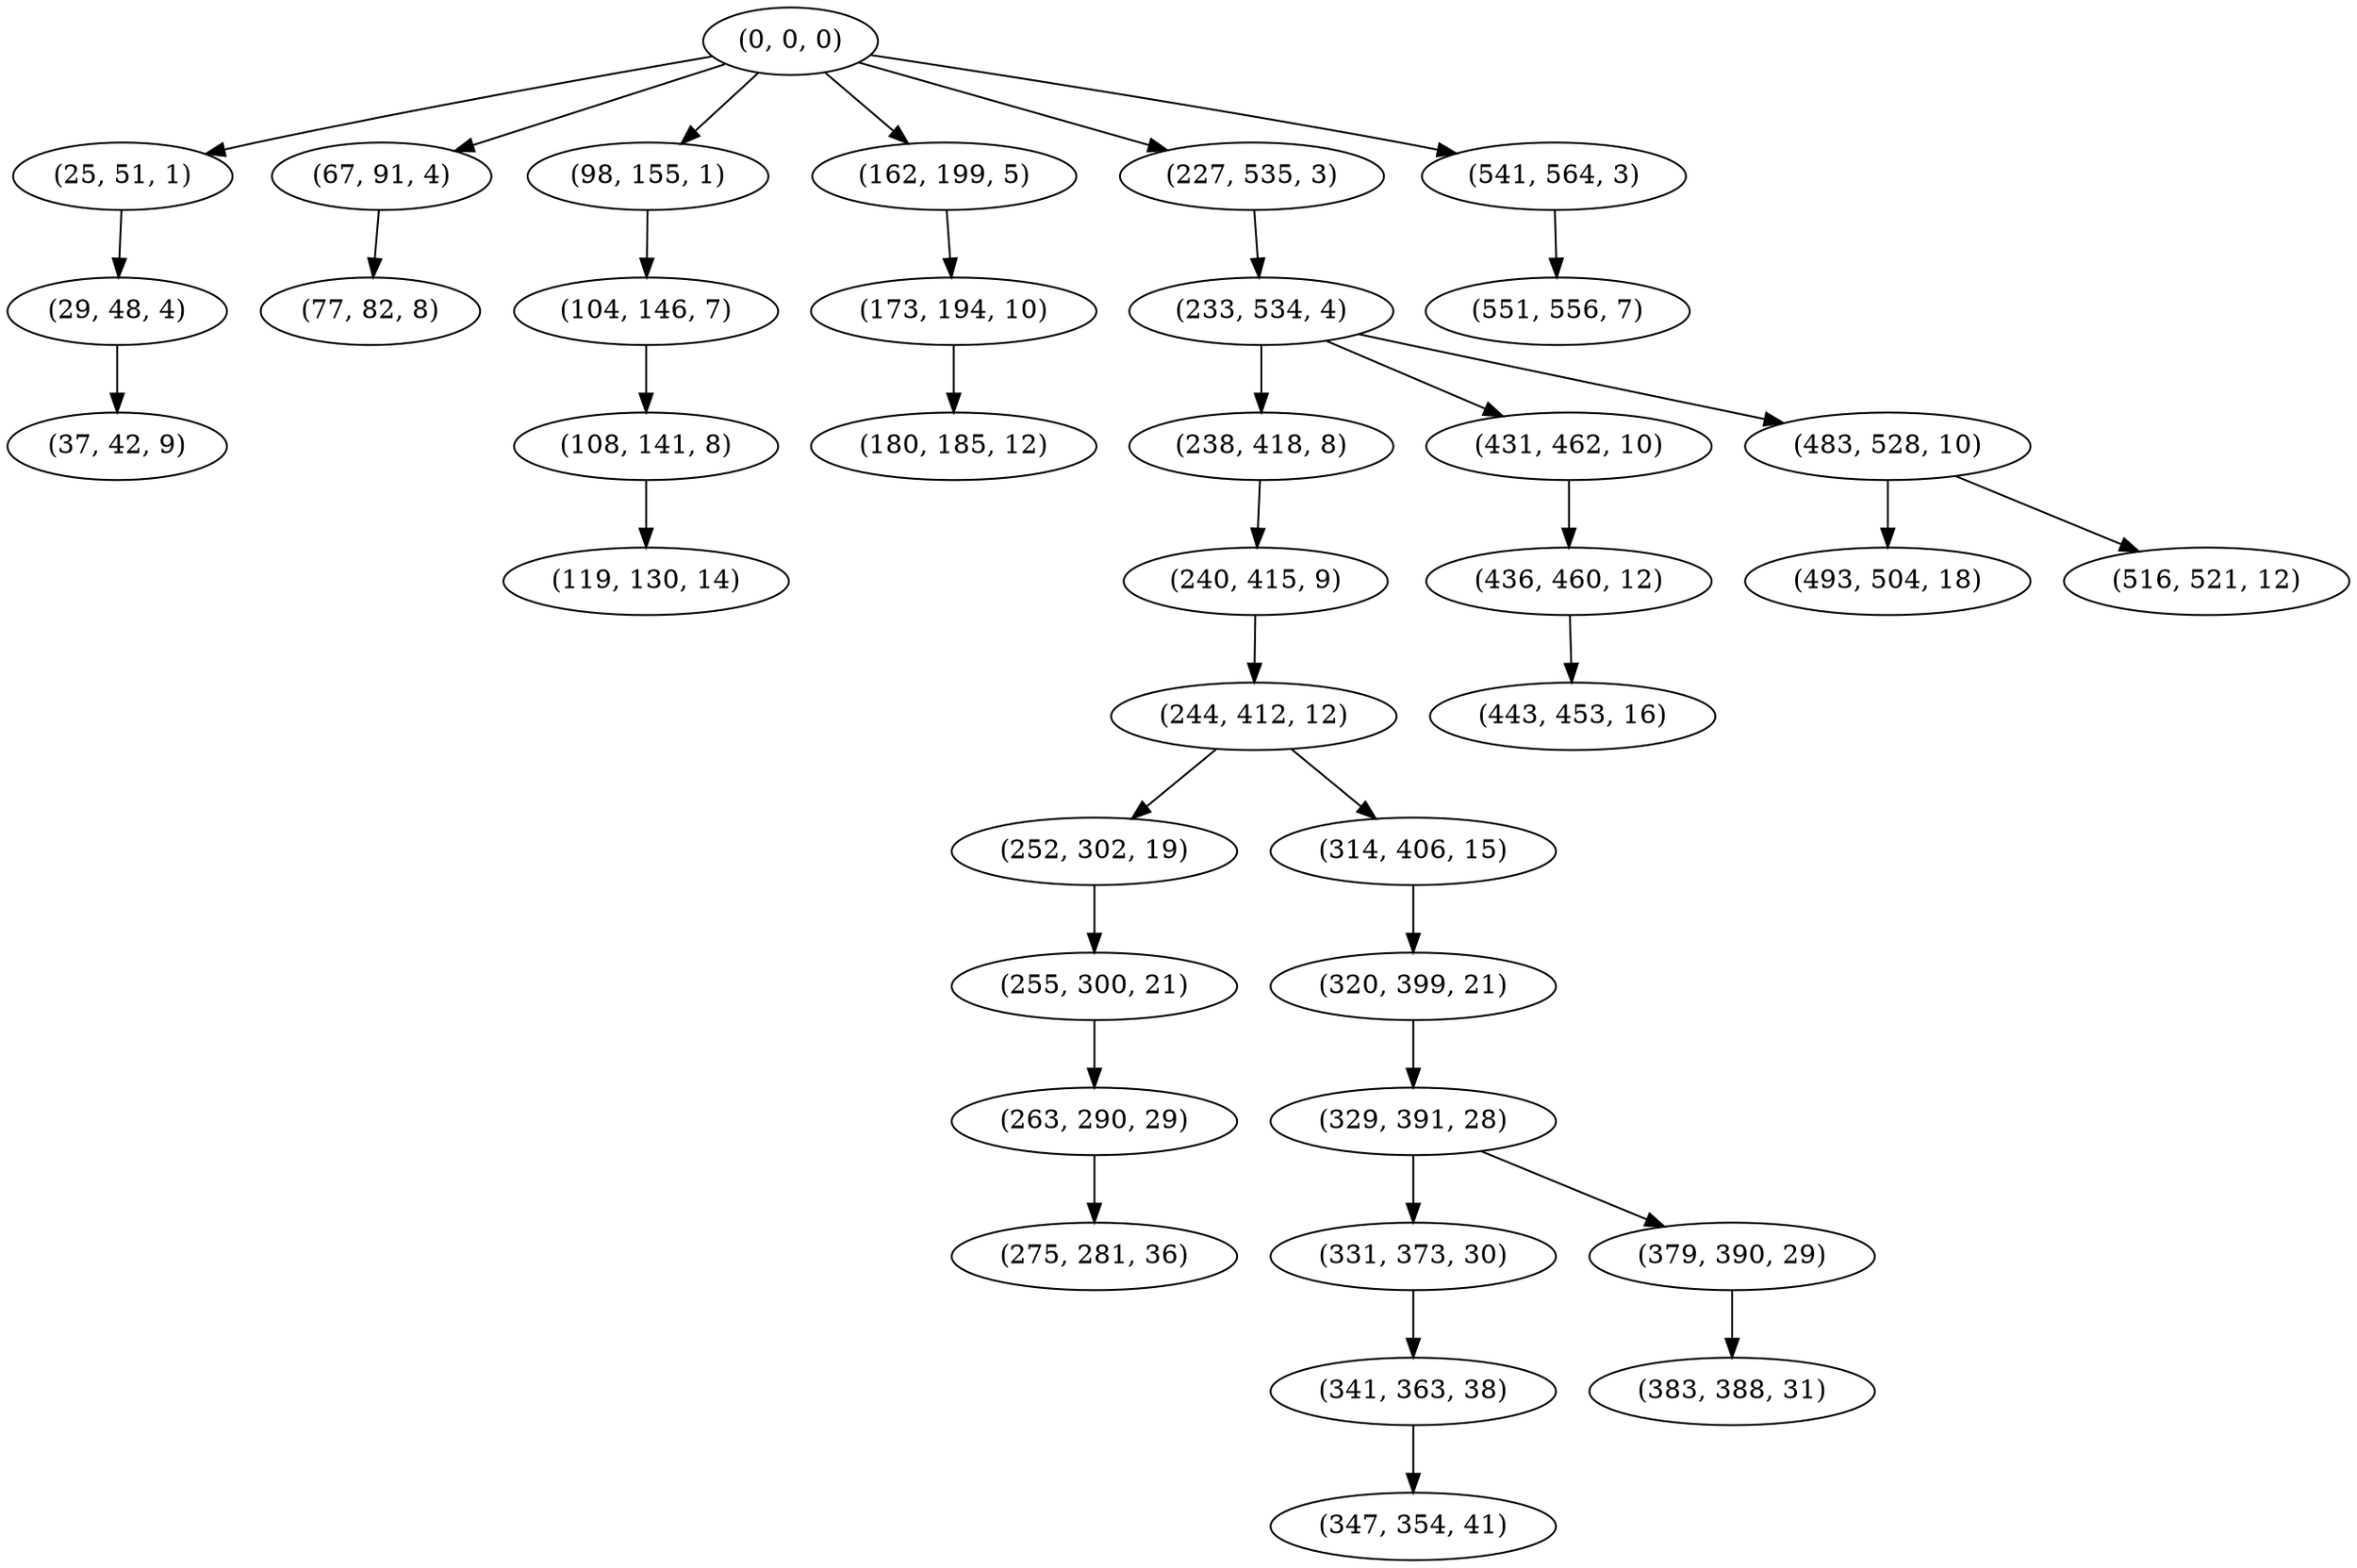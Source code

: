 digraph tree {
    "(0, 0, 0)";
    "(25, 51, 1)";
    "(29, 48, 4)";
    "(37, 42, 9)";
    "(67, 91, 4)";
    "(77, 82, 8)";
    "(98, 155, 1)";
    "(104, 146, 7)";
    "(108, 141, 8)";
    "(119, 130, 14)";
    "(162, 199, 5)";
    "(173, 194, 10)";
    "(180, 185, 12)";
    "(227, 535, 3)";
    "(233, 534, 4)";
    "(238, 418, 8)";
    "(240, 415, 9)";
    "(244, 412, 12)";
    "(252, 302, 19)";
    "(255, 300, 21)";
    "(263, 290, 29)";
    "(275, 281, 36)";
    "(314, 406, 15)";
    "(320, 399, 21)";
    "(329, 391, 28)";
    "(331, 373, 30)";
    "(341, 363, 38)";
    "(347, 354, 41)";
    "(379, 390, 29)";
    "(383, 388, 31)";
    "(431, 462, 10)";
    "(436, 460, 12)";
    "(443, 453, 16)";
    "(483, 528, 10)";
    "(493, 504, 18)";
    "(516, 521, 12)";
    "(541, 564, 3)";
    "(551, 556, 7)";
    "(0, 0, 0)" -> "(25, 51, 1)";
    "(0, 0, 0)" -> "(67, 91, 4)";
    "(0, 0, 0)" -> "(98, 155, 1)";
    "(0, 0, 0)" -> "(162, 199, 5)";
    "(0, 0, 0)" -> "(227, 535, 3)";
    "(0, 0, 0)" -> "(541, 564, 3)";
    "(25, 51, 1)" -> "(29, 48, 4)";
    "(29, 48, 4)" -> "(37, 42, 9)";
    "(67, 91, 4)" -> "(77, 82, 8)";
    "(98, 155, 1)" -> "(104, 146, 7)";
    "(104, 146, 7)" -> "(108, 141, 8)";
    "(108, 141, 8)" -> "(119, 130, 14)";
    "(162, 199, 5)" -> "(173, 194, 10)";
    "(173, 194, 10)" -> "(180, 185, 12)";
    "(227, 535, 3)" -> "(233, 534, 4)";
    "(233, 534, 4)" -> "(238, 418, 8)";
    "(233, 534, 4)" -> "(431, 462, 10)";
    "(233, 534, 4)" -> "(483, 528, 10)";
    "(238, 418, 8)" -> "(240, 415, 9)";
    "(240, 415, 9)" -> "(244, 412, 12)";
    "(244, 412, 12)" -> "(252, 302, 19)";
    "(244, 412, 12)" -> "(314, 406, 15)";
    "(252, 302, 19)" -> "(255, 300, 21)";
    "(255, 300, 21)" -> "(263, 290, 29)";
    "(263, 290, 29)" -> "(275, 281, 36)";
    "(314, 406, 15)" -> "(320, 399, 21)";
    "(320, 399, 21)" -> "(329, 391, 28)";
    "(329, 391, 28)" -> "(331, 373, 30)";
    "(329, 391, 28)" -> "(379, 390, 29)";
    "(331, 373, 30)" -> "(341, 363, 38)";
    "(341, 363, 38)" -> "(347, 354, 41)";
    "(379, 390, 29)" -> "(383, 388, 31)";
    "(431, 462, 10)" -> "(436, 460, 12)";
    "(436, 460, 12)" -> "(443, 453, 16)";
    "(483, 528, 10)" -> "(493, 504, 18)";
    "(483, 528, 10)" -> "(516, 521, 12)";
    "(541, 564, 3)" -> "(551, 556, 7)";
}
